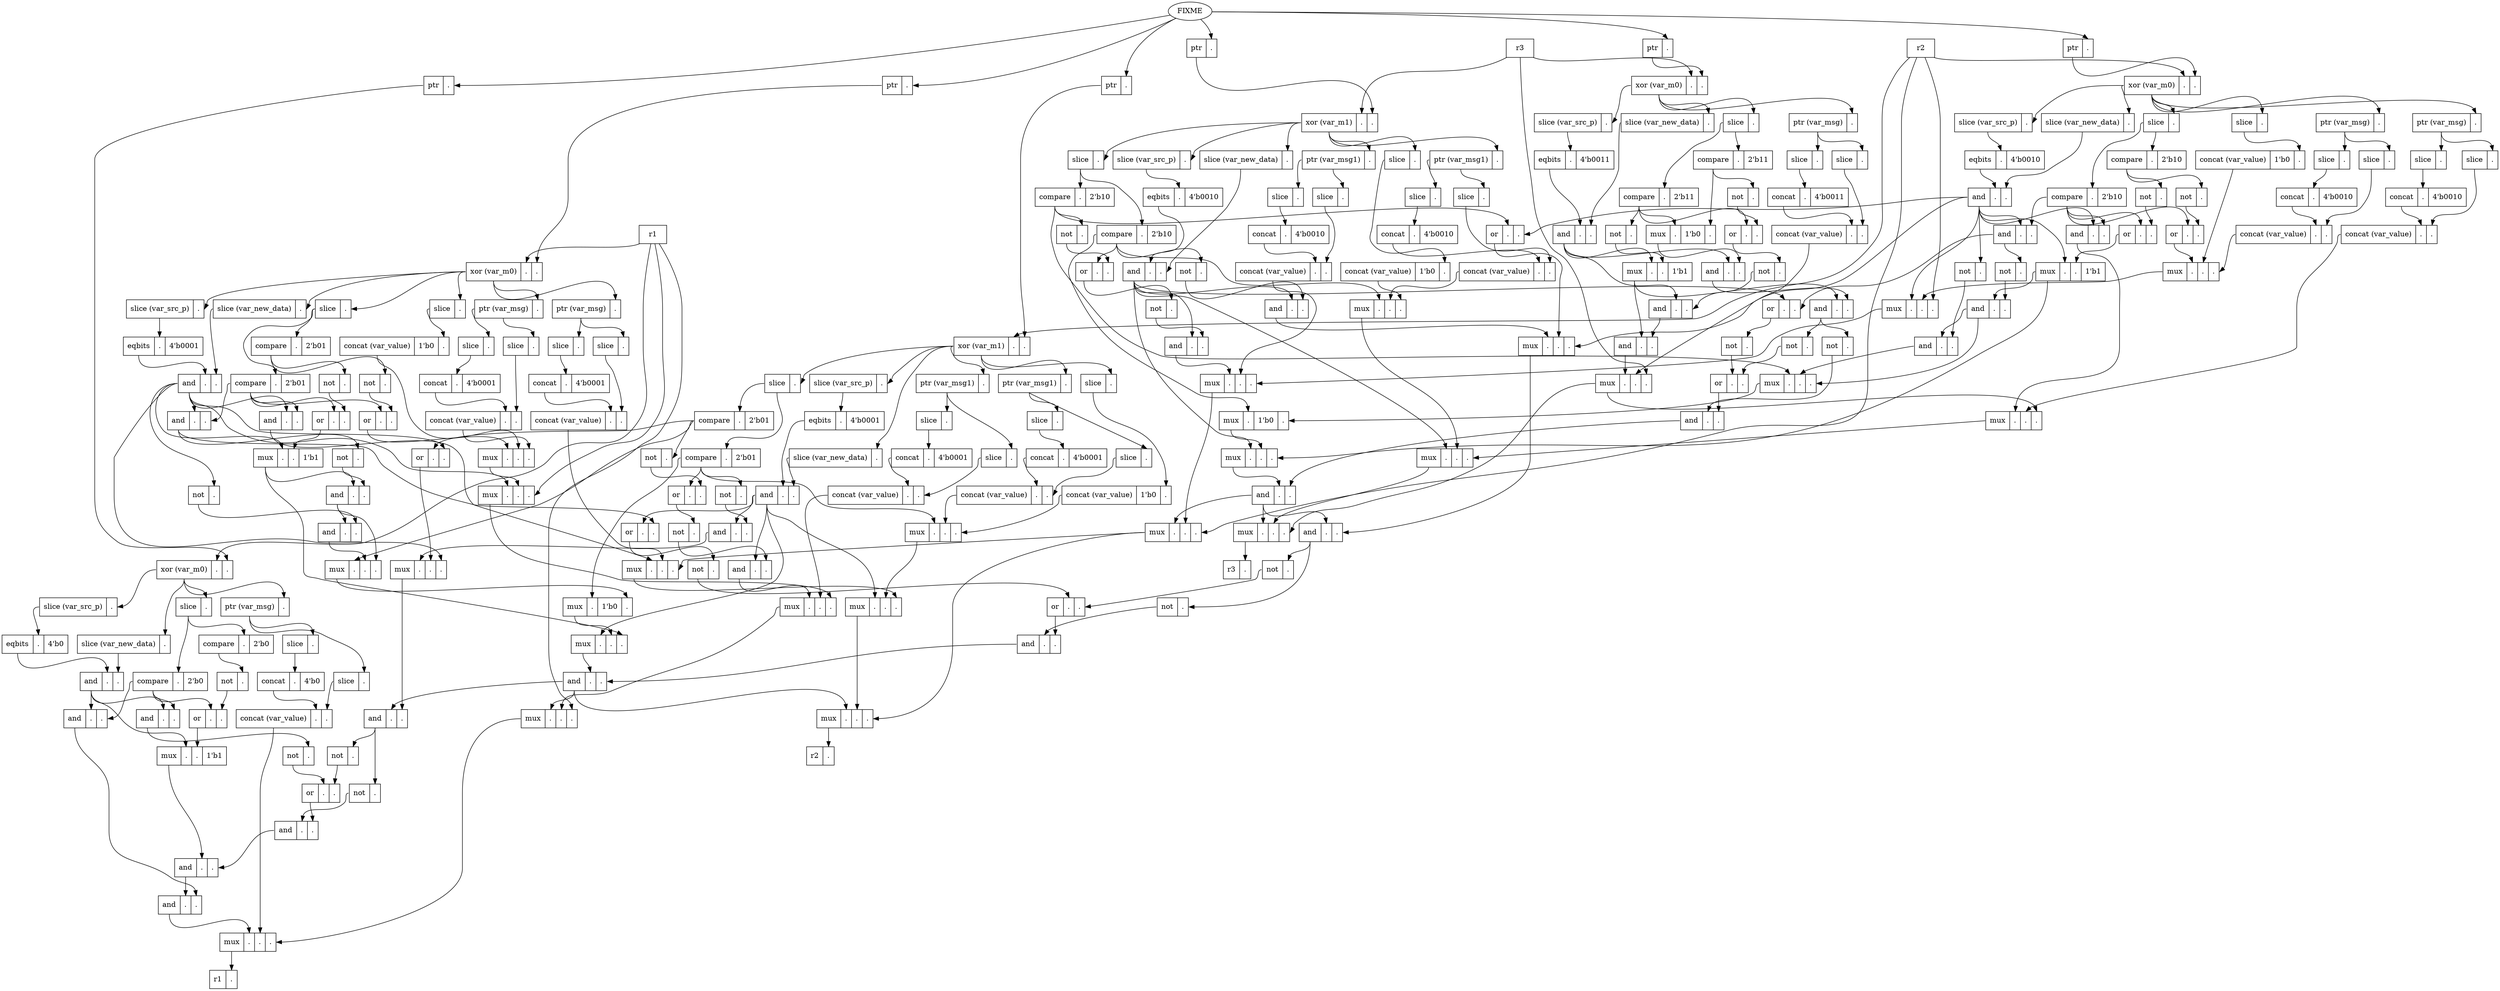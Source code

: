 digraph NoC {
N1 [label="<hd> r1", shape="record"]
N1:hd -> N325:f0
FIXME:out -> N323:f0
N323 [label="<hd> ptr|<f0> .", shape="record"]
N323:hd -> N325:f1
N325 [label="<hd> xor (var_m0)|<f0> .|<f1> .", shape="record"]
N325:hd -> N347:f0
N347 [label="<hd> slice (var_src_p)|<f0> .", shape="record"]
N347:hd -> N348:f0
N348 [label="<hd> eqbits|<f0> .|<f1> 4'b0", shape="record"]
N348:hd -> N350:f0
N325:hd -> N343:f0
N343 [label="<hd> slice (var_new_data)|<f0> .", shape="record"]
N343:hd -> N350:f1
N350 [label="<hd> and|<f0> .|<f1> .", shape="record"]
N350:hd -> N393:f0
N325:hd -> N337:f0
N337 [label="<hd> slice|<f0> .", shape="record"]
N337:hd -> N340:f0
N340 [label="<hd> compare|<f0> .|<f1> 2'b0", shape="record"]
N340:hd -> N388:f0
N337:hd -> N384:f0
N384 [label="<hd> compare|<f0> .|<f1> 2'b0", shape="record"]
N384:hd -> N386:f0
N386 [label="<hd> not|<f0> .", shape="record"]
N386:hd -> N388:f1
N388 [label="<hd> or|<f0> .|<f1> .", shape="record"]
N388:hd -> N393:f1
N393 [label="<hd> mux|<f0> .|<f1> .|<f2> 1'b1", shape="record"]
N393:hd -> N396:f0
N57 [label="<hd> r2", shape="record"]
N57:hd -> N61:f0
FIXME:out -> N56:f0
N56 [label="<hd> ptr|<f0> .", shape="record"]
N56:hd -> N61:f1
N61 [label="<hd> xor (var_m1)|<f0> .|<f1> .", shape="record"]
N61:hd -> N91:f0
N91 [label="<hd> slice (var_src_p)|<f0> .", shape="record"]
N91:hd -> N92:f0
N92 [label="<hd> eqbits|<f0> .|<f1> 4'b0001", shape="record"]
N92:hd -> N94:f0
N61:hd -> N87:f0
N87 [label="<hd> slice (var_new_data)|<f0> .", shape="record"]
N87:hd -> N94:f1
N94 [label="<hd> and|<f0> .|<f1> .", shape="record"]
N94:hd -> N315:f0
N61:hd -> N74:f0
N74 [label="<hd> slice|<f0> .", shape="record"]
N74:hd -> N82:f0
N82 [label="<hd> compare|<f0> .|<f1> 2'b01", shape="record"]
N82:hd -> N311:f0
N74:hd -> N77:f0
N77 [label="<hd> compare|<f0> .|<f1> 2'b01", shape="record"]
N77:hd -> N307:f0
N1:hd -> N14:f0
FIXME:out -> N12:f0
N12 [label="<hd> ptr|<f0> .", shape="record"]
N12:hd -> N14:f1
N14 [label="<hd> xor (var_m0)|<f0> .|<f1> .", shape="record"]
N14:hd -> N49:f0
N49 [label="<hd> slice (var_src_p)|<f0> .", shape="record"]
N49:hd -> N50:f0
N50 [label="<hd> eqbits|<f0> .|<f1> 4'b0001", shape="record"]
N50:hd -> N52:f0
N14:hd -> N45:f0
N45 [label="<hd> slice (var_new_data)|<f0> .", shape="record"]
N45:hd -> N52:f1
N52 [label="<hd> and|<f0> .|<f1> .", shape="record"]
N52:hd -> N292:f0
N14:hd -> N31:f0
N31 [label="<hd> slice|<f0> .", shape="record"]
N31:hd -> N39:f0
N39 [label="<hd> compare|<f0> .|<f1> 2'b01", shape="record"]
N39:hd -> N290:f0
N31:hd -> N34:f0
N34 [label="<hd> compare|<f0> .|<f1> 2'b01", shape="record"]
N34:hd -> N288:f0
N288 [label="<hd> not|<f0> .", shape="record"]
N288:hd -> N290:f1
N290 [label="<hd> or|<f0> .|<f1> .", shape="record"]
N290:hd -> N292:f1
N292 [label="<hd> mux|<f0> .|<f1> .|<f2> 1'b1", shape="record"]
N292:hd -> N298:f0
N52:hd -> N271:f0
N39:hd -> N271:f1
N271 [label="<hd> and|<f0> .|<f1> .", shape="record"]
N271:hd -> N296:f0
N296 [label="<hd> not|<f0> .", shape="record"]
N296:hd -> N298:f1
N298 [label="<hd> and|<f0> .|<f1> .", shape="record"]
N298:hd -> N305:f0
N52:hd -> N303:f0
N303 [label="<hd> not|<f0> .", shape="record"]
N303:hd -> N305:f1
N305 [label="<hd> and|<f0> .|<f1> .", shape="record"]
N305:hd -> N307:f1
N298:hd -> N307:f2
N307 [label="<hd> mux|<f0> .|<f1> .|<f2> .", shape="record"]
N307:hd -> N311:f2
N311 [label="<hd> mux|<f0> .|<f1> 1'b0|<f2> .", shape="record"]
N311:hd -> N315:f1
N292:hd -> N315:f2
N315 [label="<hd> mux|<f0> .|<f1> .|<f2> .", shape="record"]
N315:hd -> N319:f0
N118 [label="<hd> r3", shape="record"]
N118:hd -> N122:f0
FIXME:out -> N117:f0
N117 [label="<hd> ptr|<f0> .", shape="record"]
N117:hd -> N122:f1
N122 [label="<hd> xor (var_m1)|<f0> .|<f1> .", shape="record"]
N122:hd -> N143:f0
N143 [label="<hd> slice (var_src_p)|<f0> .", shape="record"]
N143:hd -> N144:f0
N144 [label="<hd> eqbits|<f0> .|<f1> 4'b0010", shape="record"]
N144:hd -> N146:f0
N122:hd -> N137:f0
N137 [label="<hd> slice (var_new_data)|<f0> .", shape="record"]
N137:hd -> N146:f1
N146 [label="<hd> and|<f0> .|<f1> .", shape="record"]
N146:hd -> N257:f0
N122:hd -> N124:f0
N124 [label="<hd> slice|<f0> .", shape="record"]
N124:hd -> N133:f0
N133 [label="<hd> compare|<f0> .|<f1> 2'b10", shape="record"]
N133:hd -> N254:f0
N124:hd -> N127:f0
N127 [label="<hd> compare|<f0> .|<f1> 2'b10", shape="record"]
N127:hd -> N250:f0
N57:hd -> N101:f0
FIXME:out -> N99:f0
N99 [label="<hd> ptr|<f0> .", shape="record"]
N99:hd -> N101:f1
N101 [label="<hd> xor (var_m0)|<f0> .|<f1> .", shape="record"]
N101:hd -> N109:f0
N109 [label="<hd> slice (var_src_p)|<f0> .", shape="record"]
N109:hd -> N110:f0
N110 [label="<hd> eqbits|<f0> .|<f1> 4'b0010", shape="record"]
N110:hd -> N112:f0
N101:hd -> N104:f0
N104 [label="<hd> slice (var_new_data)|<f0> .", shape="record"]
N104:hd -> N112:f1
N112 [label="<hd> and|<f0> .|<f1> .", shape="record"]
N112:hd -> N236:f0
N101:hd -> N205:f0
N205 [label="<hd> slice|<f0> .", shape="record"]
N205:hd -> N208:f0
N208 [label="<hd> compare|<f0> .|<f1> 2'b10", shape="record"]
N208:hd -> N234:f0
N205:hd -> N230:f0
N230 [label="<hd> compare|<f0> .|<f1> 2'b10", shape="record"]
N230:hd -> N232:f0
N232 [label="<hd> not|<f0> .", shape="record"]
N232:hd -> N234:f1
N234 [label="<hd> or|<f0> .|<f1> .", shape="record"]
N234:hd -> N236:f1
N236 [label="<hd> mux|<f0> .|<f1> .|<f2> 1'b1", shape="record"]
N236:hd -> N242:f0
N112:hd -> N211:f0
N208:hd -> N211:f1
N211 [label="<hd> and|<f0> .|<f1> .", shape="record"]
N211:hd -> N240:f0
N240 [label="<hd> not|<f0> .", shape="record"]
N240:hd -> N242:f1
N242 [label="<hd> and|<f0> .|<f1> .", shape="record"]
N242:hd -> N248:f0
N112:hd -> N246:f0
N246 [label="<hd> not|<f0> .", shape="record"]
N246:hd -> N248:f1
N248 [label="<hd> and|<f0> .|<f1> .", shape="record"]
N248:hd -> N250:f1
N242:hd -> N250:f2
N250 [label="<hd> mux|<f0> .|<f1> .|<f2> .", shape="record"]
N250:hd -> N254:f2
N254 [label="<hd> mux|<f0> .|<f1> 1'b0|<f2> .", shape="record"]
N254:hd -> N257:f1
N236:hd -> N257:f2
N257 [label="<hd> mux|<f0> .|<f1> .|<f2> .", shape="record"]
N257:hd -> N262:f0
N118:hd -> N156:f0
FIXME:out -> N154:f0
N154 [label="<hd> ptr|<f0> .", shape="record"]
N154:hd -> N156:f1
N156 [label="<hd> xor (var_m0)|<f0> .|<f1> .", shape="record"]
N156:hd -> N178:f0
N178 [label="<hd> slice (var_src_p)|<f0> .", shape="record"]
N178:hd -> N179:f0
N179 [label="<hd> eqbits|<f0> .|<f1> 4'b0011", shape="record"]
N179:hd -> N181:f0
N156:hd -> N173:f0
N173 [label="<hd> slice (var_new_data)|<f0> .", shape="record"]
N173:hd -> N181:f1
N181 [label="<hd> and|<f0> .|<f1> .", shape="record"]
N181:hd -> N195:f0
N156:hd -> N158:f0
N158 [label="<hd> slice|<f0> .", shape="record"]
N158:hd -> N168:f0
N168 [label="<hd> compare|<f0> .|<f1> 2'b11", shape="record"]
N168:hd -> N188:f0
N188 [label="<hd> not|<f0> .", shape="record"]
N188:hd -> N195:f1
N195 [label="<hd> mux|<f0> .|<f1> .|<f2> 1'b1", shape="record"]
N195:hd -> N197:f0
N181:hd -> N184:f0
N168:hd -> N170:f0
N158:hd -> N161:f0
N161 [label="<hd> compare|<f0> .|<f1> 2'b11", shape="record"]
N161:hd -> N170:f2
N170 [label="<hd> mux|<f0> .|<f1> 1'b0|<f2> .", shape="record"]
N170:hd -> N184:f1
N184 [label="<hd> and|<f0> .|<f1> .", shape="record"]
N184:hd -> N197:f1
N197 [label="<hd> and|<f0> .|<f1> .", shape="record"]
N197:hd -> N221:f0
N221 [label="<hd> not|<f0> .", shape="record"]
N221:hd -> N224:f0
N146:hd -> N213:f0
N211:hd -> N213:f1
N213 [label="<hd> or|<f0> .|<f1> .", shape="record"]
N213:hd -> N215:f0
N215 [label="<hd> not|<f0> .", shape="record"]
N215:hd -> N217:f0
N197:hd -> N201:f0
N201 [label="<hd> not|<f0> .", shape="record"]
N201:hd -> N217:f1
N217 [label="<hd> or|<f0> .|<f1> .", shape="record"]
N217:hd -> N224:f1
N224 [label="<hd> and|<f0> .|<f1> .", shape="record"]
N224:hd -> N262:f1
N262 [label="<hd> and|<f0> .|<f1> .", shape="record"]
N262:hd -> N264:f0
N146:hd -> N147:f0
N133:hd -> N134:f0
N134 [label="<hd> not|<f0> .", shape="record"]
N134:hd -> N147:f1
N147 [label="<hd> and|<f0> .|<f1> .", shape="record"]
N147:hd -> N150:f0
N127:hd -> N129:f0
N112:hd -> N129:f1
N129 [label="<hd> or|<f0> .|<f1> .", shape="record"]
N129:hd -> N150:f1
N112:hd -> N150:f2
N150 [label="<hd> mux|<f0> .|<f1> .|<f2> .", shape="record"]
N150:hd -> N264:f1
N264 [label="<hd> and|<f0> .|<f1> .", shape="record"]
N264:hd -> N281:f0
N281 [label="<hd> not|<f0> .", shape="record"]
N281:hd -> N284:f0
N94:hd -> N273:f0
N271:hd -> N273:f1
N273 [label="<hd> or|<f0> .|<f1> .", shape="record"]
N273:hd -> N275:f0
N275 [label="<hd> not|<f0> .", shape="record"]
N275:hd -> N277:f0
N264:hd -> N268:f0
N268 [label="<hd> not|<f0> .", shape="record"]
N268:hd -> N277:f1
N277 [label="<hd> or|<f0> .|<f1> .", shape="record"]
N277:hd -> N284:f1
N284 [label="<hd> and|<f0> .|<f1> .", shape="record"]
N284:hd -> N319:f1
N319 [label="<hd> and|<f0> .|<f1> .", shape="record"]
N319:hd -> N360:f0
N94:hd -> N355:f0
N82:hd -> N354:f0
N354 [label="<hd> not|<f0> .", shape="record"]
N354:hd -> N355:f1
N355 [label="<hd> and|<f0> .|<f1> .", shape="record"]
N355:hd -> N358:f0
N77:hd -> N353:f0
N52:hd -> N353:f1
N353 [label="<hd> or|<f0> .|<f1> .", shape="record"]
N353:hd -> N358:f1
N52:hd -> N358:f2
N358 [label="<hd> mux|<f0> .|<f1> .|<f2> .", shape="record"]
N358:hd -> N360:f1
N360 [label="<hd> and|<f0> .|<f1> .", shape="record"]
N360:hd -> N375:f0
N375 [label="<hd> not|<f0> .", shape="record"]
N375:hd -> N378:f0
N350:hd -> N367:f0
N340:hd -> N367:f1
N367 [label="<hd> and|<f0> .|<f1> .", shape="record"]
N367:hd -> N369:f0
N369 [label="<hd> not|<f0> .", shape="record"]
N369:hd -> N371:f0
N360:hd -> N364:f0
N364 [label="<hd> not|<f0> .", shape="record"]
N364:hd -> N371:f1
N371 [label="<hd> or|<f0> .|<f1> .", shape="record"]
N371:hd -> N378:f1
N378 [label="<hd> and|<f0> .|<f1> .", shape="record"]
N378:hd -> N396:f1
N396 [label="<hd> and|<f0> .|<f1> .", shape="record"]
N396:hd -> N397:f0
N350:hd -> N351:f0
N340:hd -> N351:f1
N351 [label="<hd> and|<f0> .|<f1> .", shape="record"]
N351:hd -> N397:f1
N397 [label="<hd> and|<f0> .|<f1> .", shape="record"]
N397:hd -> N400:f0
N325:hd -> N326:f0
N326 [label="<hd> ptr (var_msg)|<f0> .", shape="record"]
N326:hd -> N330:f0
N330 [label="<hd> slice|<f0> .", shape="record"]
N330:hd -> N331:f0
N331 [label="<hd> concat|<f0> .|<f1> 4'b0", shape="record"]
N331:hd -> N333:f0
N326:hd -> N327:f0
N327 [label="<hd> slice|<f0> .", shape="record"]
N327:hd -> N333:f1
N333 [label="<hd> concat (var_value)|<f0> .|<f1> .", shape="record"]
N333:hd -> N400:f1
N319:hd -> N321:f0
N94:hd -> N95:f0
N82:hd -> N83:f0
N77:hd -> N78:f0
N78 [label="<hd> not|<f0> .", shape="record"]
N78:hd -> N83:f1
N83 [label="<hd> or|<f0> .|<f1> .", shape="record"]
N83:hd -> N84:f0
N84 [label="<hd> not|<f0> .", shape="record"]
N84:hd -> N95:f1
N95 [label="<hd> and|<f0> .|<f1> .", shape="record"]
N95:hd -> N97:f0
N61:hd -> N62:f0
N62 [label="<hd> ptr (var_msg1)|<f0> .", shape="record"]
N62:hd -> N67:f0
N67 [label="<hd> slice|<f0> .", shape="record"]
N67:hd -> N68:f0
N68 [label="<hd> concat|<f0> .|<f1> 4'b0001", shape="record"]
N68:hd -> N70:f0
N62:hd -> N63:f0
N63 [label="<hd> slice|<f0> .", shape="record"]
N63:hd -> N70:f1
N70 [label="<hd> concat (var_value)|<f0> .|<f1> .", shape="record"]
N70:hd -> N97:f1
N52:hd -> N54:f0
N39:hd -> N40:f0
N34:hd -> N35:f0
N35 [label="<hd> not|<f0> .", shape="record"]
N35:hd -> N40:f1
N40 [label="<hd> or|<f0> .|<f1> .", shape="record"]
N40:hd -> N42:f0
N14:hd -> N24:f0
N24 [label="<hd> slice|<f0> .", shape="record"]
N24:hd -> N27:f1
N27 [label="<hd> concat (var_value)|<f0> 1'b0|<f1> .", shape="record"]
N27:hd -> N42:f1
N14:hd -> N15:f0
N15 [label="<hd> ptr (var_msg)|<f0> .", shape="record"]
N15:hd -> N19:f0
N19 [label="<hd> slice|<f0> .", shape="record"]
N19:hd -> N20:f0
N20 [label="<hd> concat|<f0> .|<f1> 4'b0001", shape="record"]
N20:hd -> N22:f0
N15:hd -> N16:f0
N16 [label="<hd> slice|<f0> .", shape="record"]
N16:hd -> N22:f1
N22 [label="<hd> concat (var_value)|<f0> .|<f1> .", shape="record"]
N22:hd -> N42:f2
N42 [label="<hd> mux|<f0> .|<f1> .|<f2> .", shape="record"]
N42:hd -> N54:f1
N1:hd -> N54:f2
N54 [label="<hd> mux|<f0> .|<f1> .|<f2> .", shape="record"]
N54:hd -> N97:f2
N97 [label="<hd> mux|<f0> .|<f1> .|<f2> .", shape="record"]
N97:hd -> N321:f1
N1:hd -> N321:f2
N321 [label="<hd> mux|<f0> .|<f1> .|<f2> .", shape="record"]
N321:hd -> N400:f2
N400 [label="<hd> mux|<f0> .|<f1> .|<f2> .", shape="record"]
N400:hd -> r1:f0
r1 [label="<hd> r1|<f0> .", shape="record"]
N319:hd -> N470:f0
N94:hd -> N464:f0
N82:hd -> N462:f0
N61:hd -> N454:f0
N454 [label="<hd> ptr (var_msg1)|<f0> .", shape="record"]
N454:hd -> N457:f0
N457 [label="<hd> slice|<f0> .", shape="record"]
N457:hd -> N458:f0
N458 [label="<hd> concat|<f0> .|<f1> 4'b0001", shape="record"]
N458:hd -> N460:f0
N454:hd -> N455:f0
N455 [label="<hd> slice|<f0> .", shape="record"]
N455:hd -> N460:f1
N460 [label="<hd> concat (var_value)|<f0> .|<f1> .", shape="record"]
N460:hd -> N462:f1
N61:hd -> N449:f0
N449 [label="<hd> slice|<f0> .", shape="record"]
N449:hd -> N453:f1
N453 [label="<hd> concat (var_value)|<f0> 1'b0|<f1> .", shape="record"]
N453:hd -> N462:f2
N462 [label="<hd> mux|<f0> .|<f1> .|<f2> .", shape="record"]
N462:hd -> N464:f1
N52:hd -> N445:f0
N39:hd -> N445:f1
N445 [label="<hd> and|<f0> .|<f1> .", shape="record"]
N445:hd -> N447:f0
N14:hd -> N438:f0
N438 [label="<hd> ptr (var_msg)|<f0> .", shape="record"]
N438:hd -> N441:f0
N441 [label="<hd> slice|<f0> .", shape="record"]
N441:hd -> N442:f0
N442 [label="<hd> concat|<f0> .|<f1> 4'b0001", shape="record"]
N442:hd -> N444:f0
N438:hd -> N439:f0
N439 [label="<hd> slice|<f0> .", shape="record"]
N439:hd -> N444:f1
N444 [label="<hd> concat (var_value)|<f0> .|<f1> .", shape="record"]
N444:hd -> N447:f1
N262:hd -> N437:f0
N146:hd -> N433:f0
N133:hd -> N431:f0
N127:hd -> N430:f0
N430 [label="<hd> not|<f0> .", shape="record"]
N430:hd -> N431:f1
N431 [label="<hd> or|<f0> .|<f1> .", shape="record"]
N431:hd -> N432:f0
N432 [label="<hd> not|<f0> .", shape="record"]
N432:hd -> N433:f1
N433 [label="<hd> and|<f0> .|<f1> .", shape="record"]
N433:hd -> N435:f0
N122:hd -> N423:f0
N423 [label="<hd> ptr (var_msg1)|<f0> .", shape="record"]
N423:hd -> N426:f0
N426 [label="<hd> slice|<f0> .", shape="record"]
N426:hd -> N427:f0
N427 [label="<hd> concat|<f0> .|<f1> 4'b0010", shape="record"]
N427:hd -> N429:f0
N423:hd -> N424:f0
N424 [label="<hd> slice|<f0> .", shape="record"]
N424:hd -> N429:f1
N429 [label="<hd> concat (var_value)|<f0> .|<f1> .", shape="record"]
N429:hd -> N435:f1
N112:hd -> N422:f0
N208:hd -> N418:f0
N230:hd -> N417:f0
N417 [label="<hd> not|<f0> .", shape="record"]
N417:hd -> N418:f1
N418 [label="<hd> or|<f0> .|<f1> .", shape="record"]
N418:hd -> N420:f0
N101:hd -> N413:f0
N413 [label="<hd> slice|<f0> .", shape="record"]
N413:hd -> N416:f1
N416 [label="<hd> concat (var_value)|<f0> 1'b0|<f1> .", shape="record"]
N416:hd -> N420:f1
N101:hd -> N405:f0
N405 [label="<hd> ptr (var_msg)|<f0> .", shape="record"]
N405:hd -> N408:f0
N408 [label="<hd> slice|<f0> .", shape="record"]
N408:hd -> N409:f0
N409 [label="<hd> concat|<f0> .|<f1> 4'b0010", shape="record"]
N409:hd -> N411:f0
N405:hd -> N406:f0
N406 [label="<hd> slice|<f0> .", shape="record"]
N406:hd -> N411:f1
N411 [label="<hd> concat (var_value)|<f0> .|<f1> .", shape="record"]
N411:hd -> N420:f2
N420 [label="<hd> mux|<f0> .|<f1> .|<f2> .", shape="record"]
N420:hd -> N422:f1
N57:hd -> N422:f2
N422 [label="<hd> mux|<f0> .|<f1> .|<f2> .", shape="record"]
N422:hd -> N435:f2
N435 [label="<hd> mux|<f0> .|<f1> .|<f2> .", shape="record"]
N435:hd -> N437:f1
N57:hd -> N437:f2
N437 [label="<hd> mux|<f0> .|<f1> .|<f2> .", shape="record"]
N437:hd -> N447:f2
N447 [label="<hd> mux|<f0> .|<f1> .|<f2> .", shape="record"]
N447:hd -> N464:f2
N464 [label="<hd> mux|<f0> .|<f1> .|<f2> .", shape="record"]
N464:hd -> N470:f1
N437:hd -> N470:f2
N470 [label="<hd> mux|<f0> .|<f1> .|<f2> .", shape="record"]
N470:hd -> r2:f0
r2 [label="<hd> r2|<f0> .", shape="record"]
N262:hd -> N523:f0
N146:hd -> N512:f0
N133:hd -> N510:f0
N122:hd -> N502:f0
N502 [label="<hd> ptr (var_msg1)|<f0> .", shape="record"]
N502:hd -> N505:f0
N505 [label="<hd> slice|<f0> .", shape="record"]
N505:hd -> N506:f0
N506 [label="<hd> concat|<f0> .|<f1> 4'b0010", shape="record"]
N506:hd -> N508:f0
N502:hd -> N503:f0
N503 [label="<hd> slice|<f0> .", shape="record"]
N503:hd -> N508:f1
N508 [label="<hd> concat (var_value)|<f0> .|<f1> .", shape="record"]
N508:hd -> N510:f1
N122:hd -> N497:f0
N497 [label="<hd> slice|<f0> .", shape="record"]
N497:hd -> N501:f1
N501 [label="<hd> concat (var_value)|<f0> 1'b0|<f1> .", shape="record"]
N501:hd -> N510:f2
N510 [label="<hd> mux|<f0> .|<f1> .|<f2> .", shape="record"]
N510:hd -> N512:f1
N112:hd -> N493:f0
N208:hd -> N493:f1
N493 [label="<hd> and|<f0> .|<f1> .", shape="record"]
N493:hd -> N495:f0
N101:hd -> N486:f0
N486 [label="<hd> ptr (var_msg)|<f0> .", shape="record"]
N486:hd -> N489:f0
N489 [label="<hd> slice|<f0> .", shape="record"]
N489:hd -> N490:f0
N490 [label="<hd> concat|<f0> .|<f1> 4'b0010", shape="record"]
N490:hd -> N492:f0
N486:hd -> N487:f0
N487 [label="<hd> slice|<f0> .", shape="record"]
N487:hd -> N492:f1
N492 [label="<hd> concat (var_value)|<f0> .|<f1> .", shape="record"]
N492:hd -> N495:f1
N195:hd -> N483:f0
N181:hd -> N482:f0
N168:hd -> N480:f0
N161:hd -> N479:f0
N479 [label="<hd> not|<f0> .", shape="record"]
N479:hd -> N480:f1
N480 [label="<hd> or|<f0> .|<f1> .", shape="record"]
N480:hd -> N481:f0
N481 [label="<hd> not|<f0> .", shape="record"]
N481:hd -> N482:f1
N482 [label="<hd> and|<f0> .|<f1> .", shape="record"]
N482:hd -> N483:f1
N483 [label="<hd> and|<f0> .|<f1> .", shape="record"]
N483:hd -> N485:f0
N156:hd -> N472:f0
N472 [label="<hd> ptr (var_msg)|<f0> .", shape="record"]
N472:hd -> N475:f0
N475 [label="<hd> slice|<f0> .", shape="record"]
N475:hd -> N476:f0
N476 [label="<hd> concat|<f0> .|<f1> 4'b0011", shape="record"]
N476:hd -> N478:f0
N472:hd -> N473:f0
N473 [label="<hd> slice|<f0> .", shape="record"]
N473:hd -> N478:f1
N478 [label="<hd> concat (var_value)|<f0> .|<f1> .", shape="record"]
N478:hd -> N485:f1
N118:hd -> N485:f2
N485 [label="<hd> mux|<f0> .|<f1> .|<f2> .", shape="record"]
N485:hd -> N495:f2
N495 [label="<hd> mux|<f0> .|<f1> .|<f2> .", shape="record"]
N495:hd -> N512:f2
N512 [label="<hd> mux|<f0> .|<f1> .|<f2> .", shape="record"]
N512:hd -> N523:f1
N485:hd -> N523:f2
N523 [label="<hd> mux|<f0> .|<f1> .|<f2> .", shape="record"]
N523:hd -> r3:f0
r3 [label="<hd> r3|<f0> .", shape="record"]
}
